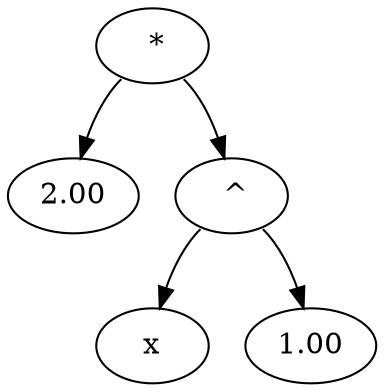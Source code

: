 digraph G {
94750439496384[label = "2.00"]
94750439496464[label = " *"]
94750439496464:sw ->94750439496384;
94750439496464:se ->94750439496304;
94750439496224[label = "x"]
94750439496304[label = " ^"]
94750439496304:sw ->94750439496224;
94750439496304:se ->94750439496144;
94750439496144[label = "1.00"]

}